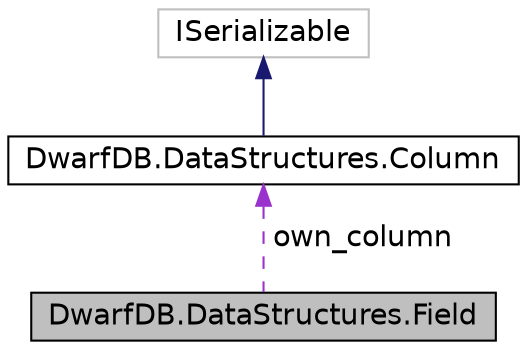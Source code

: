digraph "DwarfDB.DataStructures.Field"
{
  edge [fontname="Helvetica",fontsize="14",labelfontname="Helvetica",labelfontsize="14"];
  node [fontname="Helvetica",fontsize="14",shape=record];
  Node1 [label="DwarfDB.DataStructures.Field",height=0.2,width=0.4,color="black", fillcolor="grey75", style="filled", fontcolor="black"];
  Node2 -> Node1 [dir="back",color="darkorchid3",fontsize="14",style="dashed",label=" own_column" ,fontname="Helvetica"];
  Node2 [label="DwarfDB.DataStructures.Column",height=0.2,width=0.4,color="black", fillcolor="white", style="filled",URL="$d7/def/class_dwarf_d_b_1_1_data_structures_1_1_column.html"];
  Node3 -> Node2 [dir="back",color="midnightblue",fontsize="14",style="solid",fontname="Helvetica"];
  Node3 [label="ISerializable",height=0.2,width=0.4,color="grey75", fillcolor="white", style="filled"];
}
